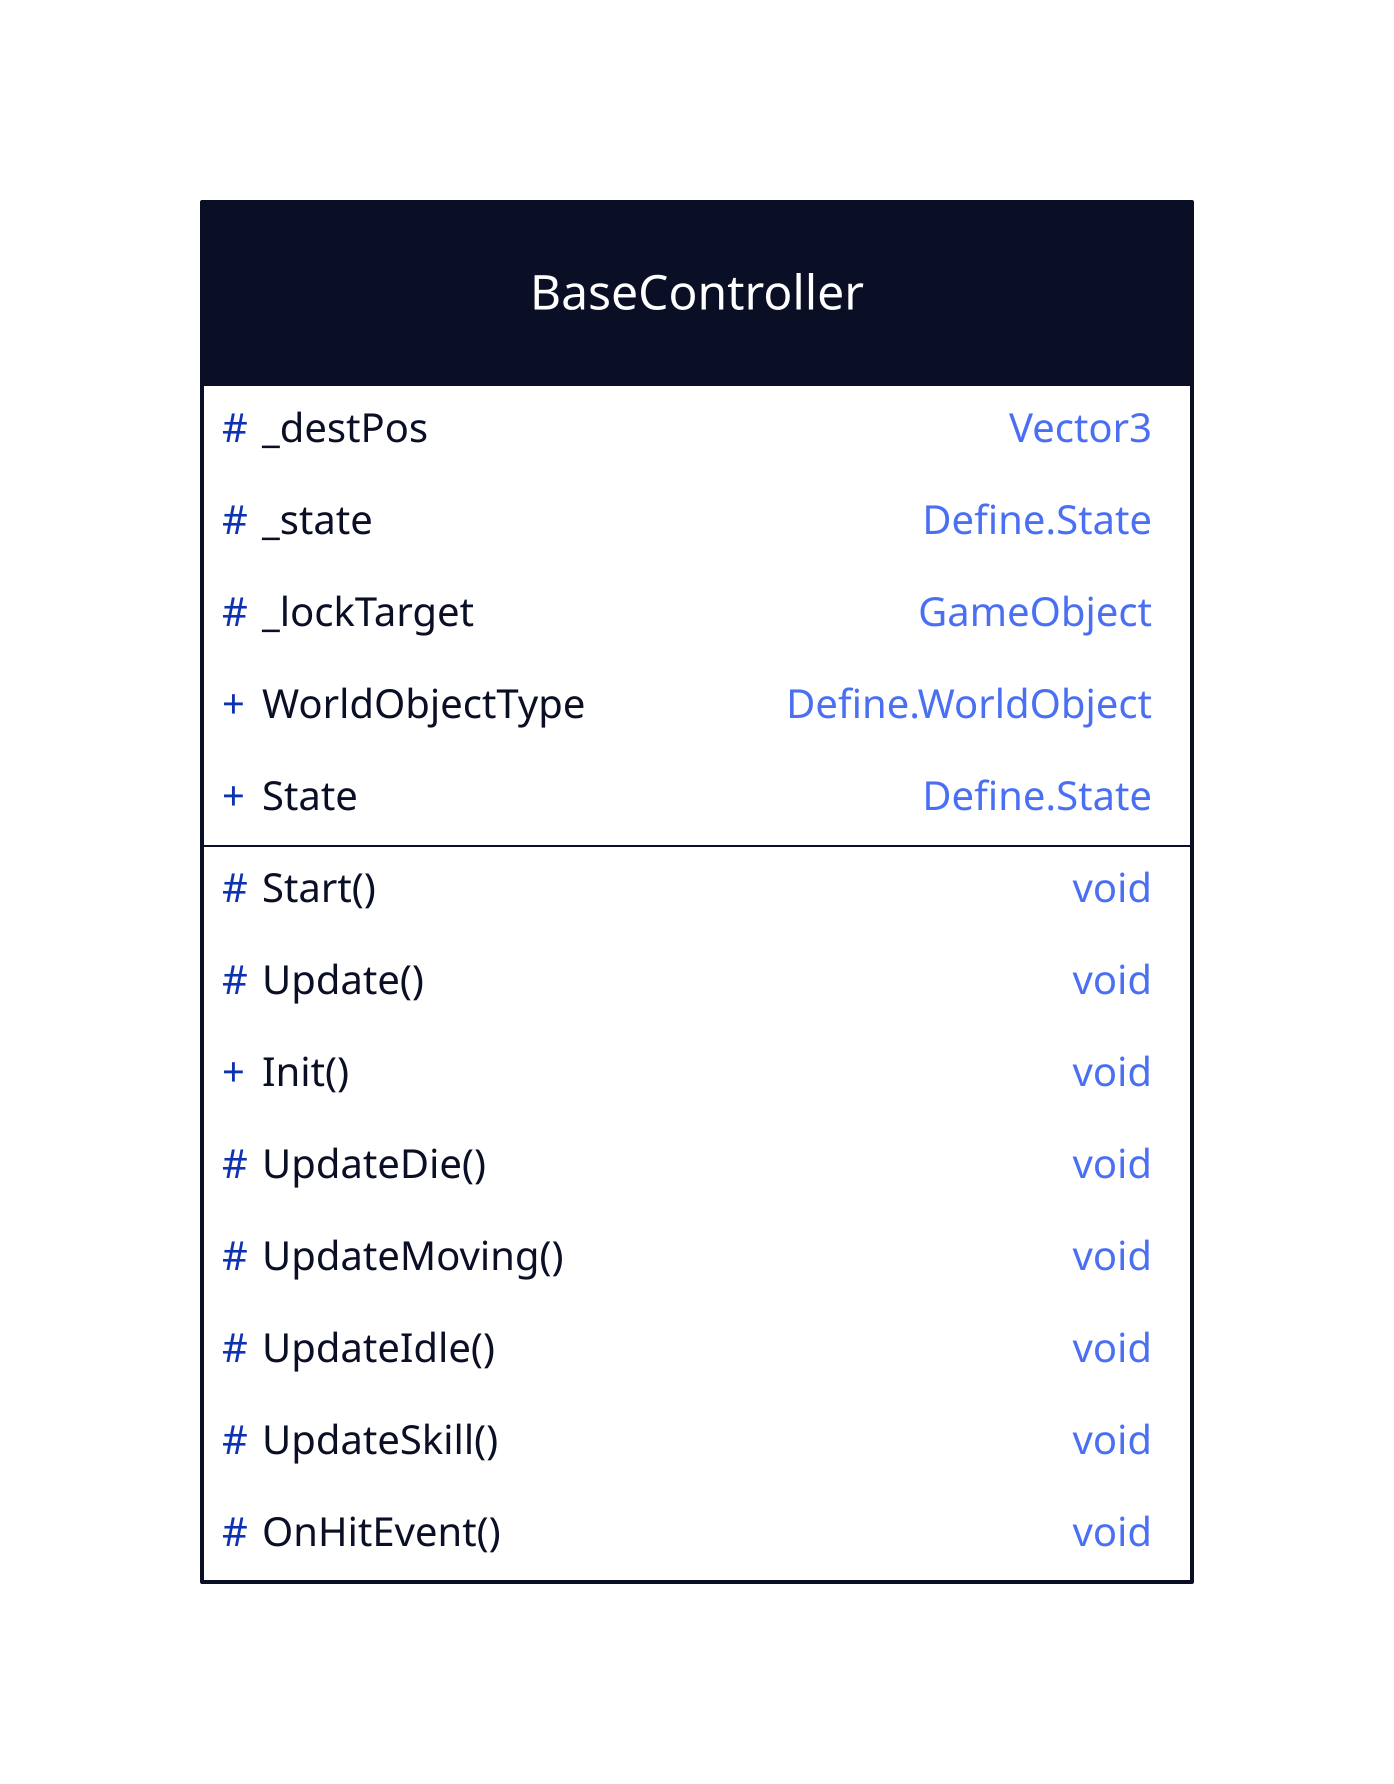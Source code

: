 BaseController: {
  shape: class
  \#_destPos: Vector3
  \#_state: Define.State
  \#_lockTarget: GameObject
  WorldObjectType: Define.WorldObject
  State: Define.State

  \#Start()
  \#Update()
  Init()
  \#UpdateDie()
  \#UpdateMoving()
  \#UpdateIdle()
  \#UpdateSkill()
  \#OnHitEvent()
}
